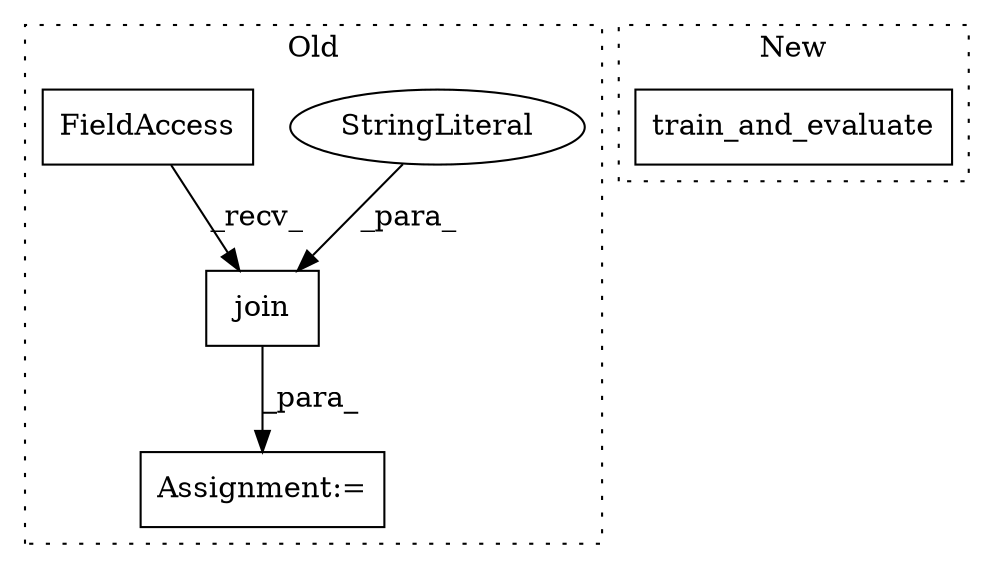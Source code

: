 digraph G {
subgraph cluster0 {
1 [label="join" a="32" s="9228,9269" l="5,1" shape="box"];
3 [label="StringLiteral" a="45" s="9254" l="15" shape="ellipse"];
4 [label="FieldAccess" a="22" s="9220" l="7" shape="box"];
5 [label="Assignment:=" a="7" s="9219" l="1" shape="box"];
label = "Old";
style="dotted";
}
subgraph cluster1 {
2 [label="train_and_evaluate" a="32" s="11920,11950" l="19,1" shape="box"];
label = "New";
style="dotted";
}
1 -> 5 [label="_para_"];
3 -> 1 [label="_para_"];
4 -> 1 [label="_recv_"];
}